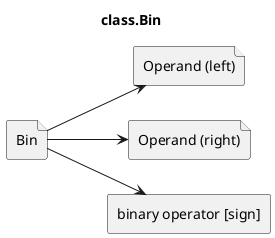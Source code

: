 @startuml
left to right direction
title class.Bin

file Bin
file "Operand (left)" as Operand1
file "Operand (right)" as Operand2
rectangle "binary operator [sign]" as Operator

Bin-->Operand1
Bin-->Operand2
Bin-->Operator
@enduml
